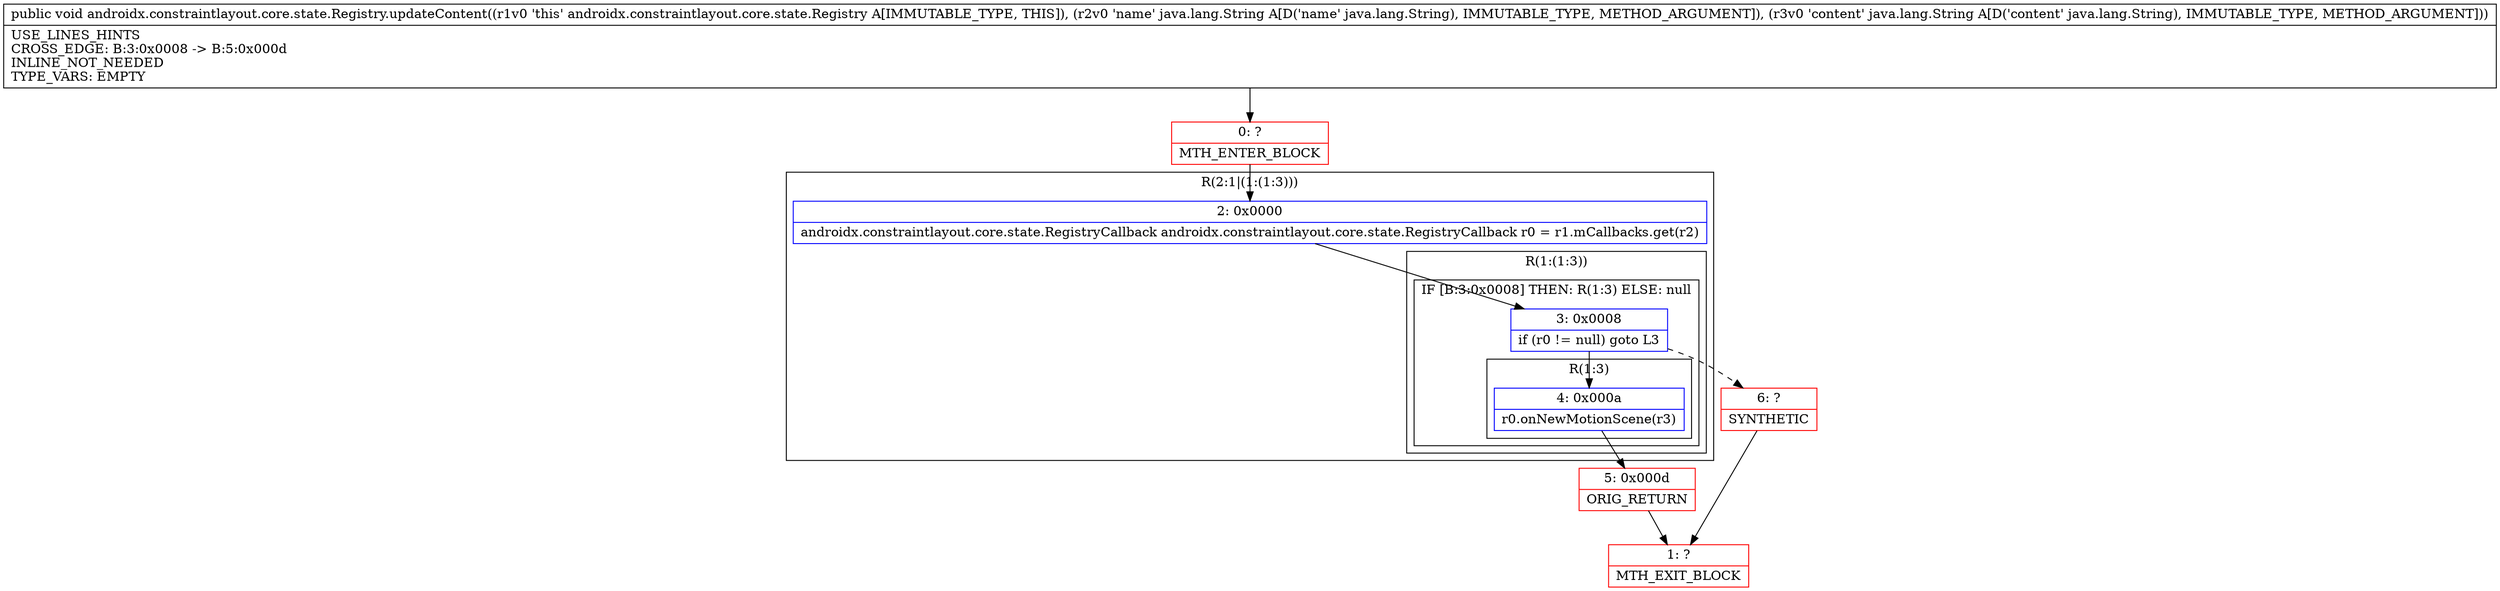 digraph "CFG forandroidx.constraintlayout.core.state.Registry.updateContent(Ljava\/lang\/String;Ljava\/lang\/String;)V" {
subgraph cluster_Region_1151103748 {
label = "R(2:1|(1:(1:3)))";
node [shape=record,color=blue];
Node_2 [shape=record,label="{2\:\ 0x0000|androidx.constraintlayout.core.state.RegistryCallback androidx.constraintlayout.core.state.RegistryCallback r0 = r1.mCallbacks.get(r2)\l}"];
subgraph cluster_Region_1999815605 {
label = "R(1:(1:3))";
node [shape=record,color=blue];
subgraph cluster_IfRegion_2036879219 {
label = "IF [B:3:0x0008] THEN: R(1:3) ELSE: null";
node [shape=record,color=blue];
Node_3 [shape=record,label="{3\:\ 0x0008|if (r0 != null) goto L3\l}"];
subgraph cluster_Region_529338344 {
label = "R(1:3)";
node [shape=record,color=blue];
Node_4 [shape=record,label="{4\:\ 0x000a|r0.onNewMotionScene(r3)\l}"];
}
}
}
}
Node_0 [shape=record,color=red,label="{0\:\ ?|MTH_ENTER_BLOCK\l}"];
Node_5 [shape=record,color=red,label="{5\:\ 0x000d|ORIG_RETURN\l}"];
Node_1 [shape=record,color=red,label="{1\:\ ?|MTH_EXIT_BLOCK\l}"];
Node_6 [shape=record,color=red,label="{6\:\ ?|SYNTHETIC\l}"];
MethodNode[shape=record,label="{public void androidx.constraintlayout.core.state.Registry.updateContent((r1v0 'this' androidx.constraintlayout.core.state.Registry A[IMMUTABLE_TYPE, THIS]), (r2v0 'name' java.lang.String A[D('name' java.lang.String), IMMUTABLE_TYPE, METHOD_ARGUMENT]), (r3v0 'content' java.lang.String A[D('content' java.lang.String), IMMUTABLE_TYPE, METHOD_ARGUMENT]))  | USE_LINES_HINTS\lCROSS_EDGE: B:3:0x0008 \-\> B:5:0x000d\lINLINE_NOT_NEEDED\lTYPE_VARS: EMPTY\l}"];
MethodNode -> Node_0;Node_2 -> Node_3;
Node_3 -> Node_4;
Node_3 -> Node_6[style=dashed];
Node_4 -> Node_5;
Node_0 -> Node_2;
Node_5 -> Node_1;
Node_6 -> Node_1;
}

